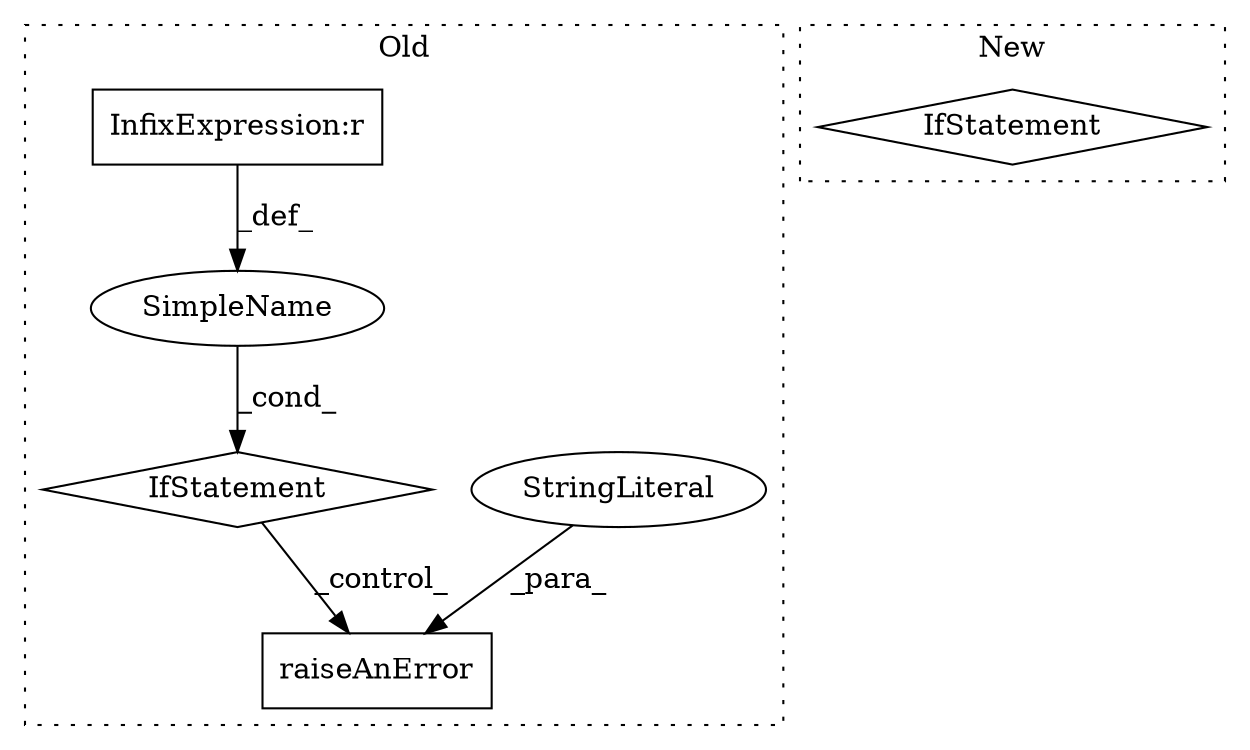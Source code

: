 digraph G {
subgraph cluster0 {
1 [label="raiseAnError" a="32" s="2220,2315" l="13,1" shape="box"];
3 [label="IfStatement" a="25" s="2176,2205" l="4,2" shape="diamond"];
4 [label="SimpleName" a="42" s="" l="" shape="ellipse"];
5 [label="StringLiteral" a="45" s="2241" l="74" shape="ellipse"];
6 [label="InfixExpression:r" a="27" s="2200" l="4" shape="box"];
label = "Old";
style="dotted";
}
subgraph cluster1 {
2 [label="IfStatement" a="25" s="2250,2265" l="4,2" shape="diamond"];
label = "New";
style="dotted";
}
3 -> 1 [label="_control_"];
4 -> 3 [label="_cond_"];
5 -> 1 [label="_para_"];
6 -> 4 [label="_def_"];
}